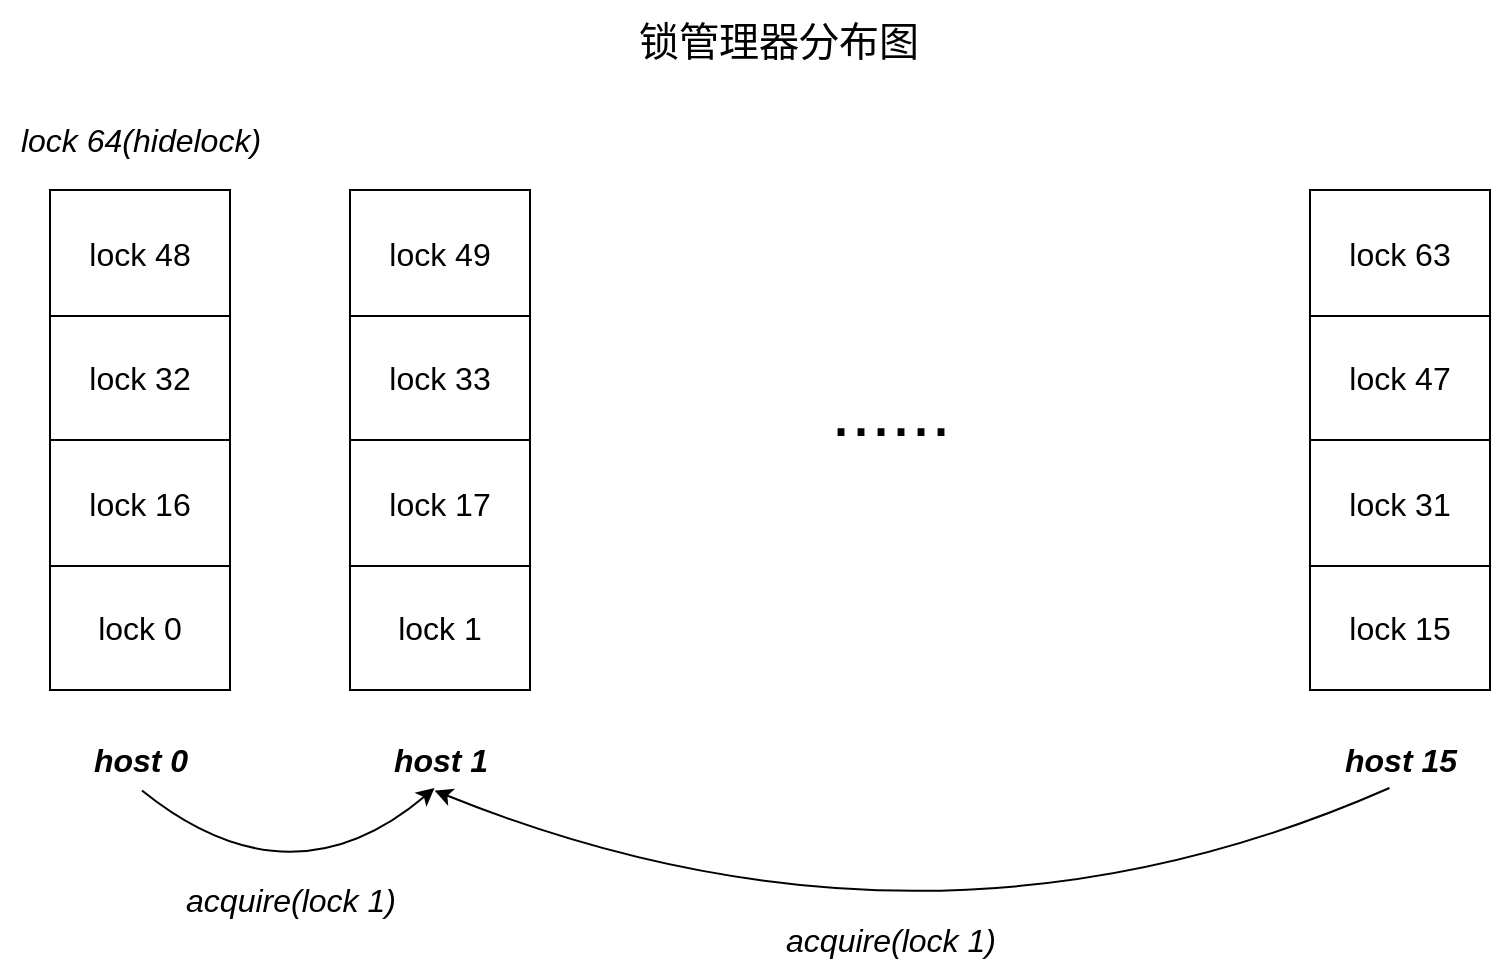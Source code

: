 <mxfile version="26.1.1">
  <diagram name="第 1 页" id="Y5YOEu1n1G81mtxXe9f7">
    <mxGraphModel dx="2632" dy="1478" grid="1" gridSize="10" guides="1" tooltips="1" connect="1" arrows="1" fold="1" page="1" pageScale="1" pageWidth="827" pageHeight="1169" math="0" shadow="0">
      <root>
        <mxCell id="0" />
        <mxCell id="1" parent="0" />
        <mxCell id="tzgHff-u2JWfcK4r_l2z-1" value="" style="shape=table;startSize=0;container=1;collapsible=0;childLayout=tableLayout;" vertex="1" parent="1">
          <mxGeometry x="50" y="330" width="90" height="250" as="geometry" />
        </mxCell>
        <mxCell id="tzgHff-u2JWfcK4r_l2z-2" value="" style="shape=tableRow;horizontal=0;startSize=0;swimlaneHead=0;swimlaneBody=0;strokeColor=inherit;top=0;left=0;bottom=0;right=0;collapsible=0;dropTarget=0;fillColor=none;points=[[0,0.5],[1,0.5]];portConstraint=eastwest;" vertex="1" parent="tzgHff-u2JWfcK4r_l2z-1">
          <mxGeometry width="90" height="63" as="geometry" />
        </mxCell>
        <mxCell id="tzgHff-u2JWfcK4r_l2z-3" value="&lt;font style=&quot;font-size: 16px;&quot;&gt;lock 48&lt;/font&gt;" style="shape=partialRectangle;html=1;whiteSpace=wrap;connectable=0;strokeColor=inherit;overflow=hidden;fillColor=none;top=0;left=0;bottom=0;right=0;pointerEvents=1;" vertex="1" parent="tzgHff-u2JWfcK4r_l2z-2">
          <mxGeometry width="90" height="63" as="geometry">
            <mxRectangle width="90" height="63" as="alternateBounds" />
          </mxGeometry>
        </mxCell>
        <mxCell id="tzgHff-u2JWfcK4r_l2z-4" value="" style="shape=tableRow;horizontal=0;startSize=0;swimlaneHead=0;swimlaneBody=0;strokeColor=inherit;top=0;left=0;bottom=0;right=0;collapsible=0;dropTarget=0;fillColor=none;points=[[0,0.5],[1,0.5]];portConstraint=eastwest;" vertex="1" parent="tzgHff-u2JWfcK4r_l2z-1">
          <mxGeometry y="63" width="90" height="62" as="geometry" />
        </mxCell>
        <mxCell id="tzgHff-u2JWfcK4r_l2z-5" value="&lt;font style=&quot;font-size: 16px;&quot;&gt;lock 32&lt;/font&gt;" style="shape=partialRectangle;html=1;whiteSpace=wrap;connectable=0;strokeColor=inherit;overflow=hidden;fillColor=none;top=0;left=0;bottom=0;right=0;pointerEvents=1;" vertex="1" parent="tzgHff-u2JWfcK4r_l2z-4">
          <mxGeometry width="90" height="62" as="geometry">
            <mxRectangle width="90" height="62" as="alternateBounds" />
          </mxGeometry>
        </mxCell>
        <mxCell id="tzgHff-u2JWfcK4r_l2z-6" value="" style="shape=tableRow;horizontal=0;startSize=0;swimlaneHead=0;swimlaneBody=0;strokeColor=inherit;top=0;left=0;bottom=0;right=0;collapsible=0;dropTarget=0;fillColor=none;points=[[0,0.5],[1,0.5]];portConstraint=eastwest;" vertex="1" parent="tzgHff-u2JWfcK4r_l2z-1">
          <mxGeometry y="125" width="90" height="63" as="geometry" />
        </mxCell>
        <mxCell id="tzgHff-u2JWfcK4r_l2z-7" value="&lt;font style=&quot;font-size: 16px;&quot;&gt;lock 16&lt;/font&gt;" style="shape=partialRectangle;html=1;whiteSpace=wrap;connectable=0;strokeColor=inherit;overflow=hidden;fillColor=none;top=0;left=0;bottom=0;right=0;pointerEvents=1;" vertex="1" parent="tzgHff-u2JWfcK4r_l2z-6">
          <mxGeometry width="90" height="63" as="geometry">
            <mxRectangle width="90" height="63" as="alternateBounds" />
          </mxGeometry>
        </mxCell>
        <mxCell id="tzgHff-u2JWfcK4r_l2z-8" value="" style="shape=tableRow;horizontal=0;startSize=0;swimlaneHead=0;swimlaneBody=0;strokeColor=inherit;top=0;left=0;bottom=0;right=0;collapsible=0;dropTarget=0;fillColor=none;points=[[0,0.5],[1,0.5]];portConstraint=eastwest;" vertex="1" parent="tzgHff-u2JWfcK4r_l2z-1">
          <mxGeometry y="188" width="90" height="62" as="geometry" />
        </mxCell>
        <mxCell id="tzgHff-u2JWfcK4r_l2z-9" value="&lt;font style=&quot;font-size: 16px;&quot;&gt;lock 0&lt;/font&gt;" style="shape=partialRectangle;html=1;whiteSpace=wrap;connectable=0;strokeColor=inherit;overflow=hidden;fillColor=none;top=0;left=0;bottom=0;right=0;pointerEvents=1;" vertex="1" parent="tzgHff-u2JWfcK4r_l2z-8">
          <mxGeometry width="90" height="62" as="geometry">
            <mxRectangle width="90" height="62" as="alternateBounds" />
          </mxGeometry>
        </mxCell>
        <mxCell id="tzgHff-u2JWfcK4r_l2z-10" value="" style="shape=table;startSize=0;container=1;collapsible=0;childLayout=tableLayout;" vertex="1" parent="1">
          <mxGeometry x="200" y="330" width="90" height="250" as="geometry" />
        </mxCell>
        <mxCell id="tzgHff-u2JWfcK4r_l2z-11" value="" style="shape=tableRow;horizontal=0;startSize=0;swimlaneHead=0;swimlaneBody=0;strokeColor=inherit;top=0;left=0;bottom=0;right=0;collapsible=0;dropTarget=0;fillColor=none;points=[[0,0.5],[1,0.5]];portConstraint=eastwest;" vertex="1" parent="tzgHff-u2JWfcK4r_l2z-10">
          <mxGeometry width="90" height="63" as="geometry" />
        </mxCell>
        <mxCell id="tzgHff-u2JWfcK4r_l2z-12" value="&lt;font style=&quot;font-size: 16px;&quot;&gt;lock 49&lt;/font&gt;" style="shape=partialRectangle;html=1;whiteSpace=wrap;connectable=0;strokeColor=inherit;overflow=hidden;fillColor=none;top=0;left=0;bottom=0;right=0;pointerEvents=1;" vertex="1" parent="tzgHff-u2JWfcK4r_l2z-11">
          <mxGeometry width="90" height="63" as="geometry">
            <mxRectangle width="90" height="63" as="alternateBounds" />
          </mxGeometry>
        </mxCell>
        <mxCell id="tzgHff-u2JWfcK4r_l2z-13" value="" style="shape=tableRow;horizontal=0;startSize=0;swimlaneHead=0;swimlaneBody=0;strokeColor=inherit;top=0;left=0;bottom=0;right=0;collapsible=0;dropTarget=0;fillColor=none;points=[[0,0.5],[1,0.5]];portConstraint=eastwest;" vertex="1" parent="tzgHff-u2JWfcK4r_l2z-10">
          <mxGeometry y="63" width="90" height="62" as="geometry" />
        </mxCell>
        <mxCell id="tzgHff-u2JWfcK4r_l2z-14" value="&lt;font style=&quot;font-size: 16px;&quot;&gt;lock 33&lt;/font&gt;" style="shape=partialRectangle;html=1;whiteSpace=wrap;connectable=0;strokeColor=inherit;overflow=hidden;fillColor=none;top=0;left=0;bottom=0;right=0;pointerEvents=1;" vertex="1" parent="tzgHff-u2JWfcK4r_l2z-13">
          <mxGeometry width="90" height="62" as="geometry">
            <mxRectangle width="90" height="62" as="alternateBounds" />
          </mxGeometry>
        </mxCell>
        <mxCell id="tzgHff-u2JWfcK4r_l2z-15" value="" style="shape=tableRow;horizontal=0;startSize=0;swimlaneHead=0;swimlaneBody=0;strokeColor=inherit;top=0;left=0;bottom=0;right=0;collapsible=0;dropTarget=0;fillColor=none;points=[[0,0.5],[1,0.5]];portConstraint=eastwest;" vertex="1" parent="tzgHff-u2JWfcK4r_l2z-10">
          <mxGeometry y="125" width="90" height="63" as="geometry" />
        </mxCell>
        <mxCell id="tzgHff-u2JWfcK4r_l2z-16" value="&lt;font style=&quot;font-size: 16px;&quot;&gt;lock 17&lt;/font&gt;" style="shape=partialRectangle;html=1;whiteSpace=wrap;connectable=0;strokeColor=inherit;overflow=hidden;fillColor=none;top=0;left=0;bottom=0;right=0;pointerEvents=1;" vertex="1" parent="tzgHff-u2JWfcK4r_l2z-15">
          <mxGeometry width="90" height="63" as="geometry">
            <mxRectangle width="90" height="63" as="alternateBounds" />
          </mxGeometry>
        </mxCell>
        <mxCell id="tzgHff-u2JWfcK4r_l2z-17" value="" style="shape=tableRow;horizontal=0;startSize=0;swimlaneHead=0;swimlaneBody=0;strokeColor=inherit;top=0;left=0;bottom=0;right=0;collapsible=0;dropTarget=0;fillColor=none;points=[[0,0.5],[1,0.5]];portConstraint=eastwest;" vertex="1" parent="tzgHff-u2JWfcK4r_l2z-10">
          <mxGeometry y="188" width="90" height="62" as="geometry" />
        </mxCell>
        <mxCell id="tzgHff-u2JWfcK4r_l2z-18" value="&lt;font style=&quot;font-size: 16px;&quot;&gt;lock 1&lt;/font&gt;" style="shape=partialRectangle;html=1;whiteSpace=wrap;connectable=0;strokeColor=inherit;overflow=hidden;fillColor=none;top=0;left=0;bottom=0;right=0;pointerEvents=1;" vertex="1" parent="tzgHff-u2JWfcK4r_l2z-17">
          <mxGeometry width="90" height="62" as="geometry">
            <mxRectangle width="90" height="62" as="alternateBounds" />
          </mxGeometry>
        </mxCell>
        <mxCell id="tzgHff-u2JWfcK4r_l2z-19" value="" style="shape=table;startSize=0;container=1;collapsible=0;childLayout=tableLayout;" vertex="1" parent="1">
          <mxGeometry x="680" y="330" width="90" height="250" as="geometry" />
        </mxCell>
        <mxCell id="tzgHff-u2JWfcK4r_l2z-20" value="" style="shape=tableRow;horizontal=0;startSize=0;swimlaneHead=0;swimlaneBody=0;strokeColor=inherit;top=0;left=0;bottom=0;right=0;collapsible=0;dropTarget=0;fillColor=none;points=[[0,0.5],[1,0.5]];portConstraint=eastwest;" vertex="1" parent="tzgHff-u2JWfcK4r_l2z-19">
          <mxGeometry width="90" height="63" as="geometry" />
        </mxCell>
        <mxCell id="tzgHff-u2JWfcK4r_l2z-21" value="&lt;font style=&quot;font-size: 16px;&quot;&gt;lock 63&lt;/font&gt;" style="shape=partialRectangle;html=1;whiteSpace=wrap;connectable=0;strokeColor=inherit;overflow=hidden;fillColor=none;top=0;left=0;bottom=0;right=0;pointerEvents=1;" vertex="1" parent="tzgHff-u2JWfcK4r_l2z-20">
          <mxGeometry width="90" height="63" as="geometry">
            <mxRectangle width="90" height="63" as="alternateBounds" />
          </mxGeometry>
        </mxCell>
        <mxCell id="tzgHff-u2JWfcK4r_l2z-22" value="" style="shape=tableRow;horizontal=0;startSize=0;swimlaneHead=0;swimlaneBody=0;strokeColor=inherit;top=0;left=0;bottom=0;right=0;collapsible=0;dropTarget=0;fillColor=none;points=[[0,0.5],[1,0.5]];portConstraint=eastwest;" vertex="1" parent="tzgHff-u2JWfcK4r_l2z-19">
          <mxGeometry y="63" width="90" height="62" as="geometry" />
        </mxCell>
        <mxCell id="tzgHff-u2JWfcK4r_l2z-23" value="&lt;font style=&quot;font-size: 16px;&quot;&gt;lock 47&lt;/font&gt;" style="shape=partialRectangle;html=1;whiteSpace=wrap;connectable=0;strokeColor=inherit;overflow=hidden;fillColor=none;top=0;left=0;bottom=0;right=0;pointerEvents=1;" vertex="1" parent="tzgHff-u2JWfcK4r_l2z-22">
          <mxGeometry width="90" height="62" as="geometry">
            <mxRectangle width="90" height="62" as="alternateBounds" />
          </mxGeometry>
        </mxCell>
        <mxCell id="tzgHff-u2JWfcK4r_l2z-24" value="" style="shape=tableRow;horizontal=0;startSize=0;swimlaneHead=0;swimlaneBody=0;strokeColor=inherit;top=0;left=0;bottom=0;right=0;collapsible=0;dropTarget=0;fillColor=none;points=[[0,0.5],[1,0.5]];portConstraint=eastwest;" vertex="1" parent="tzgHff-u2JWfcK4r_l2z-19">
          <mxGeometry y="125" width="90" height="63" as="geometry" />
        </mxCell>
        <mxCell id="tzgHff-u2JWfcK4r_l2z-25" value="&lt;font style=&quot;font-size: 16px;&quot;&gt;lock 31&lt;/font&gt;" style="shape=partialRectangle;html=1;whiteSpace=wrap;connectable=0;strokeColor=inherit;overflow=hidden;fillColor=none;top=0;left=0;bottom=0;right=0;pointerEvents=1;" vertex="1" parent="tzgHff-u2JWfcK4r_l2z-24">
          <mxGeometry width="90" height="63" as="geometry">
            <mxRectangle width="90" height="63" as="alternateBounds" />
          </mxGeometry>
        </mxCell>
        <mxCell id="tzgHff-u2JWfcK4r_l2z-26" value="" style="shape=tableRow;horizontal=0;startSize=0;swimlaneHead=0;swimlaneBody=0;strokeColor=inherit;top=0;left=0;bottom=0;right=0;collapsible=0;dropTarget=0;fillColor=none;points=[[0,0.5],[1,0.5]];portConstraint=eastwest;" vertex="1" parent="tzgHff-u2JWfcK4r_l2z-19">
          <mxGeometry y="188" width="90" height="62" as="geometry" />
        </mxCell>
        <mxCell id="tzgHff-u2JWfcK4r_l2z-27" value="&lt;font style=&quot;font-size: 16px;&quot;&gt;lock 15&lt;/font&gt;" style="shape=partialRectangle;html=1;whiteSpace=wrap;connectable=0;strokeColor=inherit;overflow=hidden;fillColor=none;top=0;left=0;bottom=0;right=0;pointerEvents=1;" vertex="1" parent="tzgHff-u2JWfcK4r_l2z-26">
          <mxGeometry width="90" height="62" as="geometry">
            <mxRectangle width="90" height="62" as="alternateBounds" />
          </mxGeometry>
        </mxCell>
        <mxCell id="tzgHff-u2JWfcK4r_l2z-28" value="&lt;font style=&quot;font-size: 16px;&quot;&gt;&lt;i&gt;lock 64(hidelock)&lt;/i&gt;&lt;/font&gt;" style="text;html=1;align=center;verticalAlign=middle;resizable=0;points=[];autosize=1;strokeColor=none;fillColor=none;" vertex="1" parent="1">
          <mxGeometry x="25" y="290" width="140" height="30" as="geometry" />
        </mxCell>
        <mxCell id="tzgHff-u2JWfcK4r_l2z-29" value="&lt;font style=&quot;font-size: 36px;&quot;&gt;......&lt;/font&gt;" style="text;html=1;align=center;verticalAlign=middle;resizable=0;points=[];autosize=1;strokeColor=none;fillColor=none;" vertex="1" parent="1">
          <mxGeometry x="430" y="410" width="80" height="60" as="geometry" />
        </mxCell>
        <mxCell id="tzgHff-u2JWfcK4r_l2z-30" value="&lt;i&gt;&lt;b&gt;&lt;font style=&quot;font-size: 16px;&quot;&gt;host 0&lt;/font&gt;&lt;/b&gt;&lt;/i&gt;" style="text;html=1;align=center;verticalAlign=middle;resizable=0;points=[];autosize=1;strokeColor=none;fillColor=none;" vertex="1" parent="1">
          <mxGeometry x="60" y="600" width="70" height="30" as="geometry" />
        </mxCell>
        <mxCell id="tzgHff-u2JWfcK4r_l2z-31" value="&lt;i&gt;&lt;b&gt;&lt;font style=&quot;font-size: 16px;&quot;&gt;host 1&lt;/font&gt;&lt;/b&gt;&lt;/i&gt;" style="text;html=1;align=center;verticalAlign=middle;resizable=0;points=[];autosize=1;strokeColor=none;fillColor=none;" vertex="1" parent="1">
          <mxGeometry x="210" y="600" width="70" height="30" as="geometry" />
        </mxCell>
        <mxCell id="tzgHff-u2JWfcK4r_l2z-32" value="&lt;i&gt;&lt;b&gt;&lt;font style=&quot;font-size: 16px;&quot;&gt;host 15&lt;/font&gt;&lt;/b&gt;&lt;/i&gt;" style="text;html=1;align=center;verticalAlign=middle;resizable=0;points=[];autosize=1;strokeColor=none;fillColor=none;" vertex="1" parent="1">
          <mxGeometry x="685" y="600" width="80" height="30" as="geometry" />
        </mxCell>
        <mxCell id="tzgHff-u2JWfcK4r_l2z-33" value="&lt;font style=&quot;font-size: 20px;&quot;&gt;锁管理器分布图&lt;/font&gt;" style="text;html=1;align=center;verticalAlign=middle;resizable=0;points=[];autosize=1;strokeColor=none;fillColor=none;" vertex="1" parent="1">
          <mxGeometry x="334" y="235" width="160" height="40" as="geometry" />
        </mxCell>
        <mxCell id="tzgHff-u2JWfcK4r_l2z-34" value="" style="endArrow=classic;html=1;rounded=0;curved=1;exitX=0.514;exitY=1.009;exitDx=0;exitDy=0;exitPerimeter=0;entryX=0.461;entryY=0.967;entryDx=0;entryDy=0;entryPerimeter=0;" edge="1" parent="1" source="tzgHff-u2JWfcK4r_l2z-30" target="tzgHff-u2JWfcK4r_l2z-31">
          <mxGeometry width="50" height="50" relative="1" as="geometry">
            <mxPoint x="390" y="740" as="sourcePoint" />
            <mxPoint x="440" y="690" as="targetPoint" />
            <Array as="points">
              <mxPoint x="170" y="690" />
            </Array>
          </mxGeometry>
        </mxCell>
        <mxCell id="tzgHff-u2JWfcK4r_l2z-36" value="" style="endArrow=classic;html=1;rounded=0;curved=1;exitX=0.434;exitY=0.967;exitDx=0;exitDy=0;exitPerimeter=0;entryX=0.461;entryY=1.009;entryDx=0;entryDy=0;entryPerimeter=0;" edge="1" parent="1" source="tzgHff-u2JWfcK4r_l2z-32" target="tzgHff-u2JWfcK4r_l2z-31">
          <mxGeometry width="50" height="50" relative="1" as="geometry">
            <mxPoint x="490" y="761" as="sourcePoint" />
            <mxPoint x="636" y="760" as="targetPoint" />
            <Array as="points">
              <mxPoint x="490" y="730" />
            </Array>
          </mxGeometry>
        </mxCell>
        <mxCell id="tzgHff-u2JWfcK4r_l2z-37" value="&lt;font style=&quot;font-size: 16px;&quot;&gt;&lt;i&gt;acquire(lock 1)&lt;/i&gt;&lt;/font&gt;" style="text;html=1;align=center;verticalAlign=middle;resizable=0;points=[];autosize=1;strokeColor=none;fillColor=none;" vertex="1" parent="1">
          <mxGeometry x="105" y="670" width="130" height="30" as="geometry" />
        </mxCell>
        <mxCell id="tzgHff-u2JWfcK4r_l2z-39" value="&lt;font style=&quot;font-size: 16px;&quot;&gt;&lt;i&gt;acquire(lock 1)&lt;/i&gt;&lt;/font&gt;" style="text;html=1;align=center;verticalAlign=middle;resizable=0;points=[];autosize=1;strokeColor=none;fillColor=none;" vertex="1" parent="1">
          <mxGeometry x="405" y="690" width="130" height="30" as="geometry" />
        </mxCell>
      </root>
    </mxGraphModel>
  </diagram>
</mxfile>
